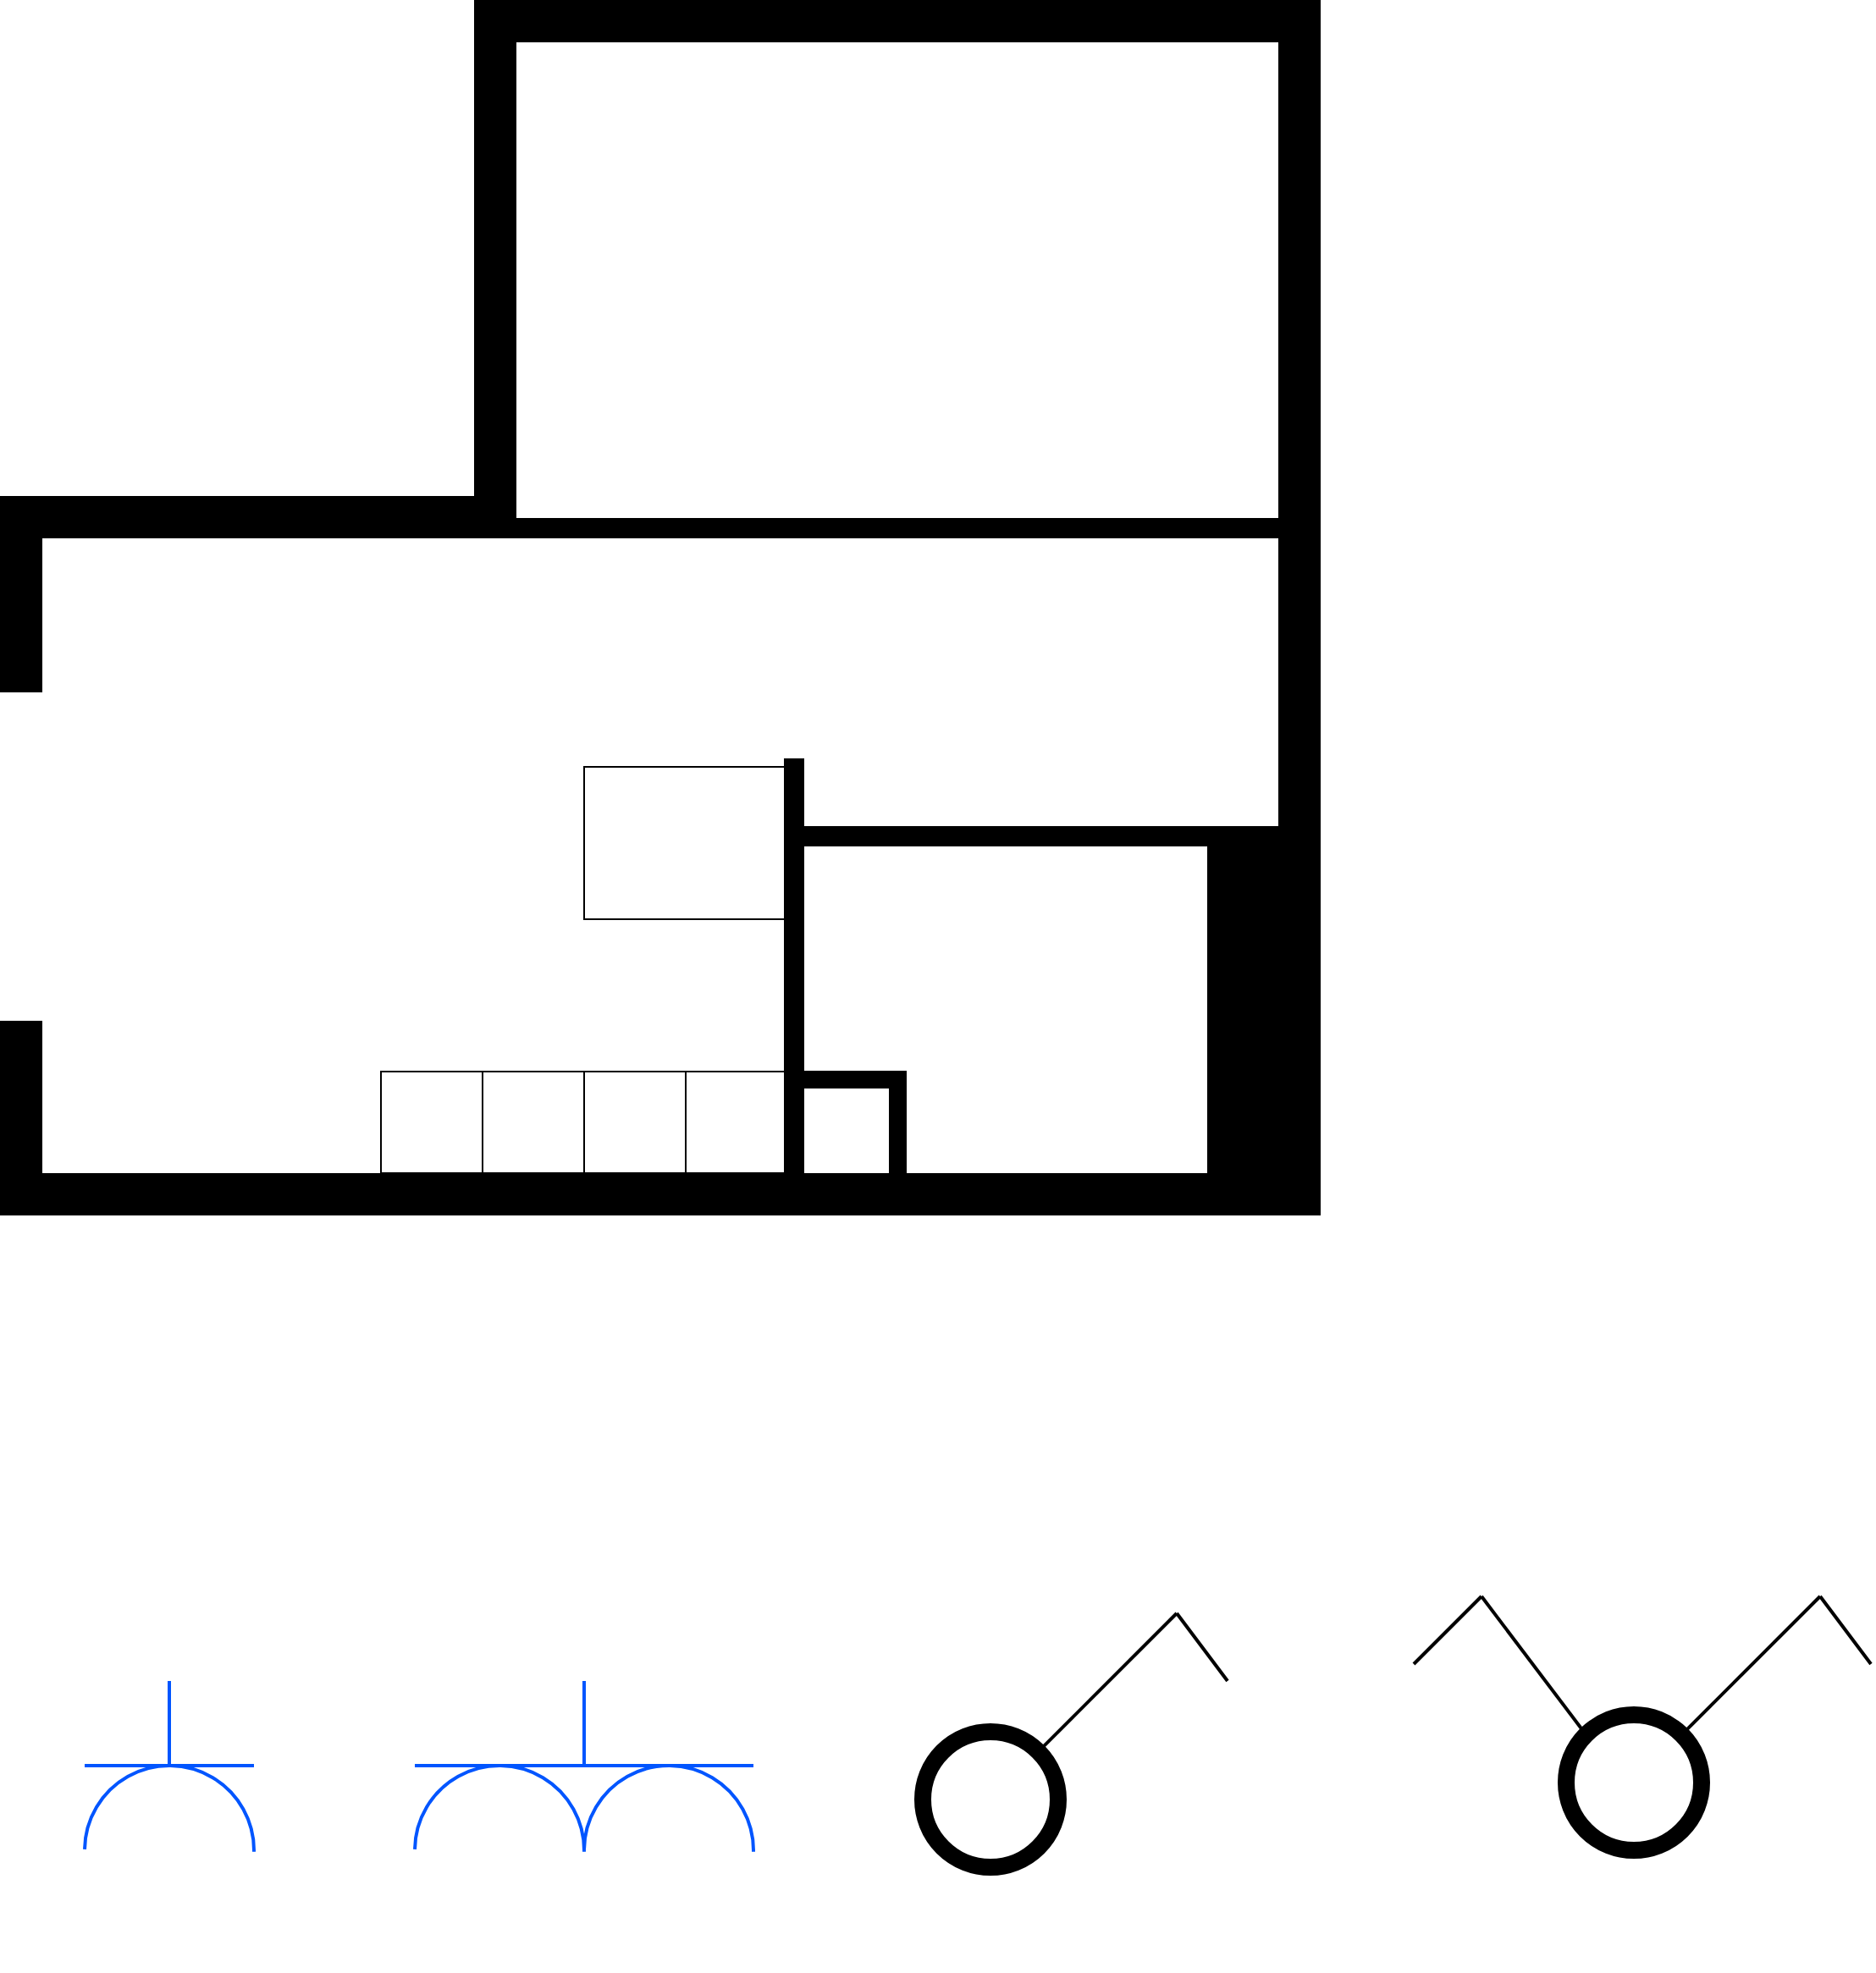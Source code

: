 <mxfile version="16.4.3" type="github">
  <diagram id="cntCQI1XtZ0V-IBXsAYO" name="Page-1">
    <mxGraphModel dx="1201" dy="1221" grid="1" gridSize="10" guides="1" tooltips="1" connect="1" arrows="1" fold="1" page="0" pageScale="1" pageWidth="850" pageHeight="1100" background="none" math="0" shadow="0">
      <root>
        <mxCell id="0" />
        <mxCell id="1" parent="0" />
        <mxCell id="JhU5XzfLM84dEJPygy17-19" value="" style="group" parent="1" vertex="1" connectable="0">
          <mxGeometry x="520" y="260" width="180" height="150" as="geometry" />
        </mxCell>
        <mxCell id="JhU5XzfLM84dEJPygy17-13" value="" style="ellipse;whiteSpace=wrap;html=1;aspect=fixed;strokeColor=#000000;strokeWidth=10;fillColor=none;" parent="JhU5XzfLM84dEJPygy17-19" vertex="1">
          <mxGeometry y="70" width="80" height="80" as="geometry" />
        </mxCell>
        <mxCell id="JhU5XzfLM84dEJPygy17-14" value="" style="endArrow=none;html=1;rounded=0;strokeColor=#000000;strokeWidth=2;exitX=1;exitY=0;exitDx=0;exitDy=0;" parent="JhU5XzfLM84dEJPygy17-19" source="JhU5XzfLM84dEJPygy17-13" edge="1">
          <mxGeometry width="50" height="50" relative="1" as="geometry">
            <mxPoint x="-40" y="290" as="sourcePoint" />
            <mxPoint x="150" as="targetPoint" />
          </mxGeometry>
        </mxCell>
        <mxCell id="JhU5XzfLM84dEJPygy17-15" value="" style="endArrow=none;html=1;rounded=0;strokeColor=#000000;strokeWidth=2;" parent="JhU5XzfLM84dEJPygy17-19" edge="1">
          <mxGeometry width="50" height="50" relative="1" as="geometry">
            <mxPoint x="150" as="sourcePoint" />
            <mxPoint x="180" y="40" as="targetPoint" />
          </mxGeometry>
        </mxCell>
        <mxCell id="JhU5XzfLM84dEJPygy17-31" value="" style="group" parent="1" vertex="1" connectable="0">
          <mxGeometry x="800" y="250" width="280" height="150" as="geometry" />
        </mxCell>
        <mxCell id="JhU5XzfLM84dEJPygy17-21" value="" style="ellipse;whiteSpace=wrap;html=1;aspect=fixed;strokeColor=#000000;strokeWidth=10;fillColor=none;" parent="JhU5XzfLM84dEJPygy17-31" vertex="1">
          <mxGeometry x="100" y="70" width="80" height="80" as="geometry" />
        </mxCell>
        <mxCell id="JhU5XzfLM84dEJPygy17-22" value="" style="endArrow=none;html=1;rounded=0;strokeColor=#000000;strokeWidth=2;exitX=1;exitY=0;exitDx=0;exitDy=0;" parent="JhU5XzfLM84dEJPygy17-31" source="JhU5XzfLM84dEJPygy17-21" edge="1">
          <mxGeometry width="50" height="50" relative="1" as="geometry">
            <mxPoint x="60" y="290" as="sourcePoint" />
            <mxPoint x="250" as="targetPoint" />
          </mxGeometry>
        </mxCell>
        <mxCell id="JhU5XzfLM84dEJPygy17-23" value="" style="endArrow=none;html=1;rounded=0;strokeColor=#000000;strokeWidth=2;" parent="JhU5XzfLM84dEJPygy17-31" edge="1">
          <mxGeometry width="50" height="50" relative="1" as="geometry">
            <mxPoint x="250" as="sourcePoint" />
            <mxPoint x="280" y="40" as="targetPoint" />
          </mxGeometry>
        </mxCell>
        <mxCell id="JhU5XzfLM84dEJPygy17-29" value="" style="endArrow=none;html=1;rounded=0;strokeColor=#000000;strokeWidth=2;exitX=0;exitY=0;exitDx=0;exitDy=0;" parent="JhU5XzfLM84dEJPygy17-31" source="JhU5XzfLM84dEJPygy17-21" edge="1">
          <mxGeometry width="50" height="50" relative="1" as="geometry">
            <mxPoint x="-320" y="280" as="sourcePoint" />
            <mxPoint x="50" as="targetPoint" />
          </mxGeometry>
        </mxCell>
        <mxCell id="JhU5XzfLM84dEJPygy17-30" value="" style="endArrow=none;html=1;rounded=0;strokeColor=#000000;strokeWidth=2;" parent="JhU5XzfLM84dEJPygy17-31" edge="1">
          <mxGeometry width="50" height="50" relative="1" as="geometry">
            <mxPoint x="10" y="40" as="sourcePoint" />
            <mxPoint x="50" as="targetPoint" />
          </mxGeometry>
        </mxCell>
        <mxCell id="lxHX1XtzStGHGu_6xuMs-12" value="" style="rounded=0;whiteSpace=wrap;html=1;strokeColor=none;strokeWidth=1;fillColor=#000000;" vertex="1" parent="1">
          <mxGeometry width="688" height="25" as="geometry" />
        </mxCell>
        <mxCell id="lxHX1XtzStGHGu_6xuMs-13" value="" style="rounded=0;whiteSpace=wrap;html=1;strokeColor=none;strokeWidth=1;fillColor=#000000;" vertex="1" parent="1">
          <mxGeometry x="438" y="-245" width="12" height="245" as="geometry" />
        </mxCell>
        <mxCell id="lxHX1XtzStGHGu_6xuMs-14" value="" style="rounded=0;whiteSpace=wrap;html=1;strokeColor=none;strokeWidth=1;fillColor=#000000;" vertex="1" parent="1">
          <mxGeometry x="438" y="-205" width="292" height="12" as="geometry" />
        </mxCell>
        <mxCell id="lxHX1XtzStGHGu_6xuMs-15" value="" style="rounded=0;whiteSpace=wrap;html=1;strokeColor=none;strokeWidth=1;fillColor=#000000;direction=east;" vertex="1" parent="1">
          <mxGeometry x="-25" y="-400" width="25" height="425" as="geometry" />
        </mxCell>
        <mxCell id="lxHX1XtzStGHGu_6xuMs-16" value="" style="rounded=0;whiteSpace=wrap;html=1;strokeColor=none;strokeWidth=1;fillColor=#000000;" vertex="1" parent="1">
          <mxGeometry x="-25" y="-400" width="305" height="25" as="geometry" />
        </mxCell>
        <mxCell id="lxHX1XtzStGHGu_6xuMs-17" value="" style="rounded=0;whiteSpace=wrap;html=1;strokeColor=none;strokeWidth=1;fillColor=#000000;" vertex="1" parent="1">
          <mxGeometry x="280" y="-387" width="450" height="12" as="geometry" />
        </mxCell>
        <mxCell id="lxHX1XtzStGHGu_6xuMs-20" value="" style="group" vertex="1" connectable="0" parent="1">
          <mxGeometry x="200.364" y="300" width="239.273" height="169.636" as="geometry" />
        </mxCell>
        <mxCell id="JhU5XzfLM84dEJPygy17-3" value="" style="verticalLabelPosition=bottom;verticalAlign=top;html=1;shape=mxgraph.basic.arc;startAngle=0.599;endAngle=0.1;fillColor=none;rotation=55;strokeWidth=2;strokeColor=#0055FF;" parent="lxHX1XtzStGHGu_6xuMs-20" vertex="1">
          <mxGeometry x="19.636" y="50" width="100" height="100" as="geometry" />
        </mxCell>
        <mxCell id="JhU5XzfLM84dEJPygy17-4" value="" style="verticalLabelPosition=bottom;verticalAlign=top;html=1;shape=mxgraph.basic.arc;startAngle=0.599;endAngle=0.1;fillColor=none;rotation=55;strokeWidth=2;strokeColor=#0055FF;" parent="lxHX1XtzStGHGu_6xuMs-20" vertex="1">
          <mxGeometry x="119.636" y="50" width="100" height="100" as="geometry" />
        </mxCell>
        <mxCell id="JhU5XzfLM84dEJPygy17-5" value="" style="endArrow=none;html=1;rounded=0;strokeWidth=2;strokeColor=#0055FF;" parent="lxHX1XtzStGHGu_6xuMs-20" edge="1">
          <mxGeometry width="50" height="50" relative="1" as="geometry">
            <mxPoint x="19.636" y="50" as="sourcePoint" />
            <mxPoint x="219.636" y="50" as="targetPoint" />
          </mxGeometry>
        </mxCell>
        <mxCell id="JhU5XzfLM84dEJPygy17-6" value="" style="endArrow=none;html=1;rounded=0;strokeWidth=2;strokeColor=#0055FF;" parent="lxHX1XtzStGHGu_6xuMs-20" edge="1">
          <mxGeometry width="50" height="50" relative="1" as="geometry">
            <mxPoint x="119.636" y="50" as="sourcePoint" />
            <mxPoint x="119.636" as="targetPoint" />
          </mxGeometry>
        </mxCell>
        <mxCell id="lxHX1XtzStGHGu_6xuMs-23" value="" style="group" vertex="1" connectable="0" parent="1">
          <mxGeometry x="5.364" y="300" width="139.273" height="169.636" as="geometry" />
        </mxCell>
        <mxCell id="lxHX1XtzStGHGu_6xuMs-18" value="" style="verticalLabelPosition=bottom;verticalAlign=top;html=1;shape=mxgraph.basic.arc;startAngle=0.599;endAngle=0.1;fillColor=none;rotation=55;strokeWidth=2;strokeColor=#0055FF;" vertex="1" parent="lxHX1XtzStGHGu_6xuMs-23">
          <mxGeometry x="19.636" y="50" width="100" height="100" as="geometry" />
        </mxCell>
        <mxCell id="lxHX1XtzStGHGu_6xuMs-21" value="" style="endArrow=none;html=1;rounded=0;strokeColor=#0055FF;strokeWidth=2;" edge="1" parent="lxHX1XtzStGHGu_6xuMs-23">
          <mxGeometry width="50" height="50" relative="1" as="geometry">
            <mxPoint x="19.636" y="50" as="sourcePoint" />
            <mxPoint x="119.636" y="50" as="targetPoint" />
          </mxGeometry>
        </mxCell>
        <mxCell id="lxHX1XtzStGHGu_6xuMs-22" value="" style="endArrow=none;html=1;rounded=0;strokeColor=#0055FF;strokeWidth=2;" edge="1" parent="lxHX1XtzStGHGu_6xuMs-23">
          <mxGeometry width="50" height="50" relative="1" as="geometry">
            <mxPoint x="69.636" y="50" as="sourcePoint" />
            <mxPoint x="69.636" as="targetPoint" />
          </mxGeometry>
        </mxCell>
        <mxCell id="lxHX1XtzStGHGu_6xuMs-28" value="" style="rounded=0;whiteSpace=wrap;html=1;strokeColor=#000000;strokeWidth=1;fillColor=none;" vertex="1" parent="1">
          <mxGeometry x="380" y="-60" width="60" height="60" as="geometry" />
        </mxCell>
        <mxCell id="lxHX1XtzStGHGu_6xuMs-29" value="" style="rounded=0;whiteSpace=wrap;html=1;strokeColor=#000000;strokeWidth=1;fillColor=none;" vertex="1" parent="1">
          <mxGeometry x="320" y="-60" width="60" height="60" as="geometry" />
        </mxCell>
        <mxCell id="lxHX1XtzStGHGu_6xuMs-30" value="" style="rounded=0;whiteSpace=wrap;html=1;strokeColor=#000000;strokeWidth=1;fillColor=none;" vertex="1" parent="1">
          <mxGeometry x="260" y="-60" width="60" height="60" as="geometry" />
        </mxCell>
        <mxCell id="lxHX1XtzStGHGu_6xuMs-31" value="" style="rounded=0;whiteSpace=wrap;html=1;strokeColor=#000000;strokeWidth=1;fillColor=none;" vertex="1" parent="1">
          <mxGeometry x="200" y="-60" width="60" height="60" as="geometry" />
        </mxCell>
        <mxCell id="lxHX1XtzStGHGu_6xuMs-32" value="" style="rounded=0;whiteSpace=wrap;html=1;strokeColor=#000000;strokeWidth=1;fillColor=none;" vertex="1" parent="1">
          <mxGeometry x="320" y="-240" width="120" height="90" as="geometry" />
        </mxCell>
        <mxCell id="lxHX1XtzStGHGu_6xuMs-33" value="" style="rounded=0;whiteSpace=wrap;html=1;strokeColor=#000000;strokeWidth=1;fillColor=#000000;perimeterSpacing=1;" vertex="1" parent="1">
          <mxGeometry x="450" y="-60" width="60" height="60" as="geometry" />
        </mxCell>
        <mxCell id="lxHX1XtzStGHGu_6xuMs-35" value="" style="rounded=0;whiteSpace=wrap;html=1;strokeColor=none;strokeWidth=1;fillColor=#000000;" vertex="1" parent="1">
          <mxGeometry x="730" y="-691" width="25" height="716" as="geometry" />
        </mxCell>
        <mxCell id="lxHX1XtzStGHGu_6xuMs-36" value="" style="rounded=0;whiteSpace=wrap;html=1;strokeColor=none;strokeWidth=1;fillColor=#000000;" vertex="1" parent="1">
          <mxGeometry x="688" y="-200" width="42" height="225" as="geometry" />
        </mxCell>
        <mxCell id="lxHX1XtzStGHGu_6xuMs-37" value="" style="rounded=0;whiteSpace=wrap;html=1;strokeColor=none;strokeWidth=1;fillColor=default;" vertex="1" parent="1">
          <mxGeometry x="450" y="-50" width="50" height="50" as="geometry" />
        </mxCell>
        <mxCell id="lxHX1XtzStGHGu_6xuMs-38" value="" style="rounded=0;whiteSpace=wrap;html=1;strokeColor=none;strokeWidth=1;fillColor=default;" vertex="1" parent="1">
          <mxGeometry x="-25" y="-284" width="25" height="194" as="geometry" />
        </mxCell>
        <mxCell id="lxHX1XtzStGHGu_6xuMs-39" value="" style="rounded=0;whiteSpace=wrap;html=1;strokeColor=none;strokeWidth=1;fillColor=#000000;" vertex="1" parent="1">
          <mxGeometry x="255" y="-693" width="500" height="25" as="geometry" />
        </mxCell>
        <mxCell id="lxHX1XtzStGHGu_6xuMs-40" value="" style="rounded=0;whiteSpace=wrap;html=1;strokeColor=none;strokeWidth=1;fillColor=#000000;" vertex="1" parent="1">
          <mxGeometry x="255" y="-693" width="25" height="316" as="geometry" />
        </mxCell>
      </root>
    </mxGraphModel>
  </diagram>
</mxfile>
